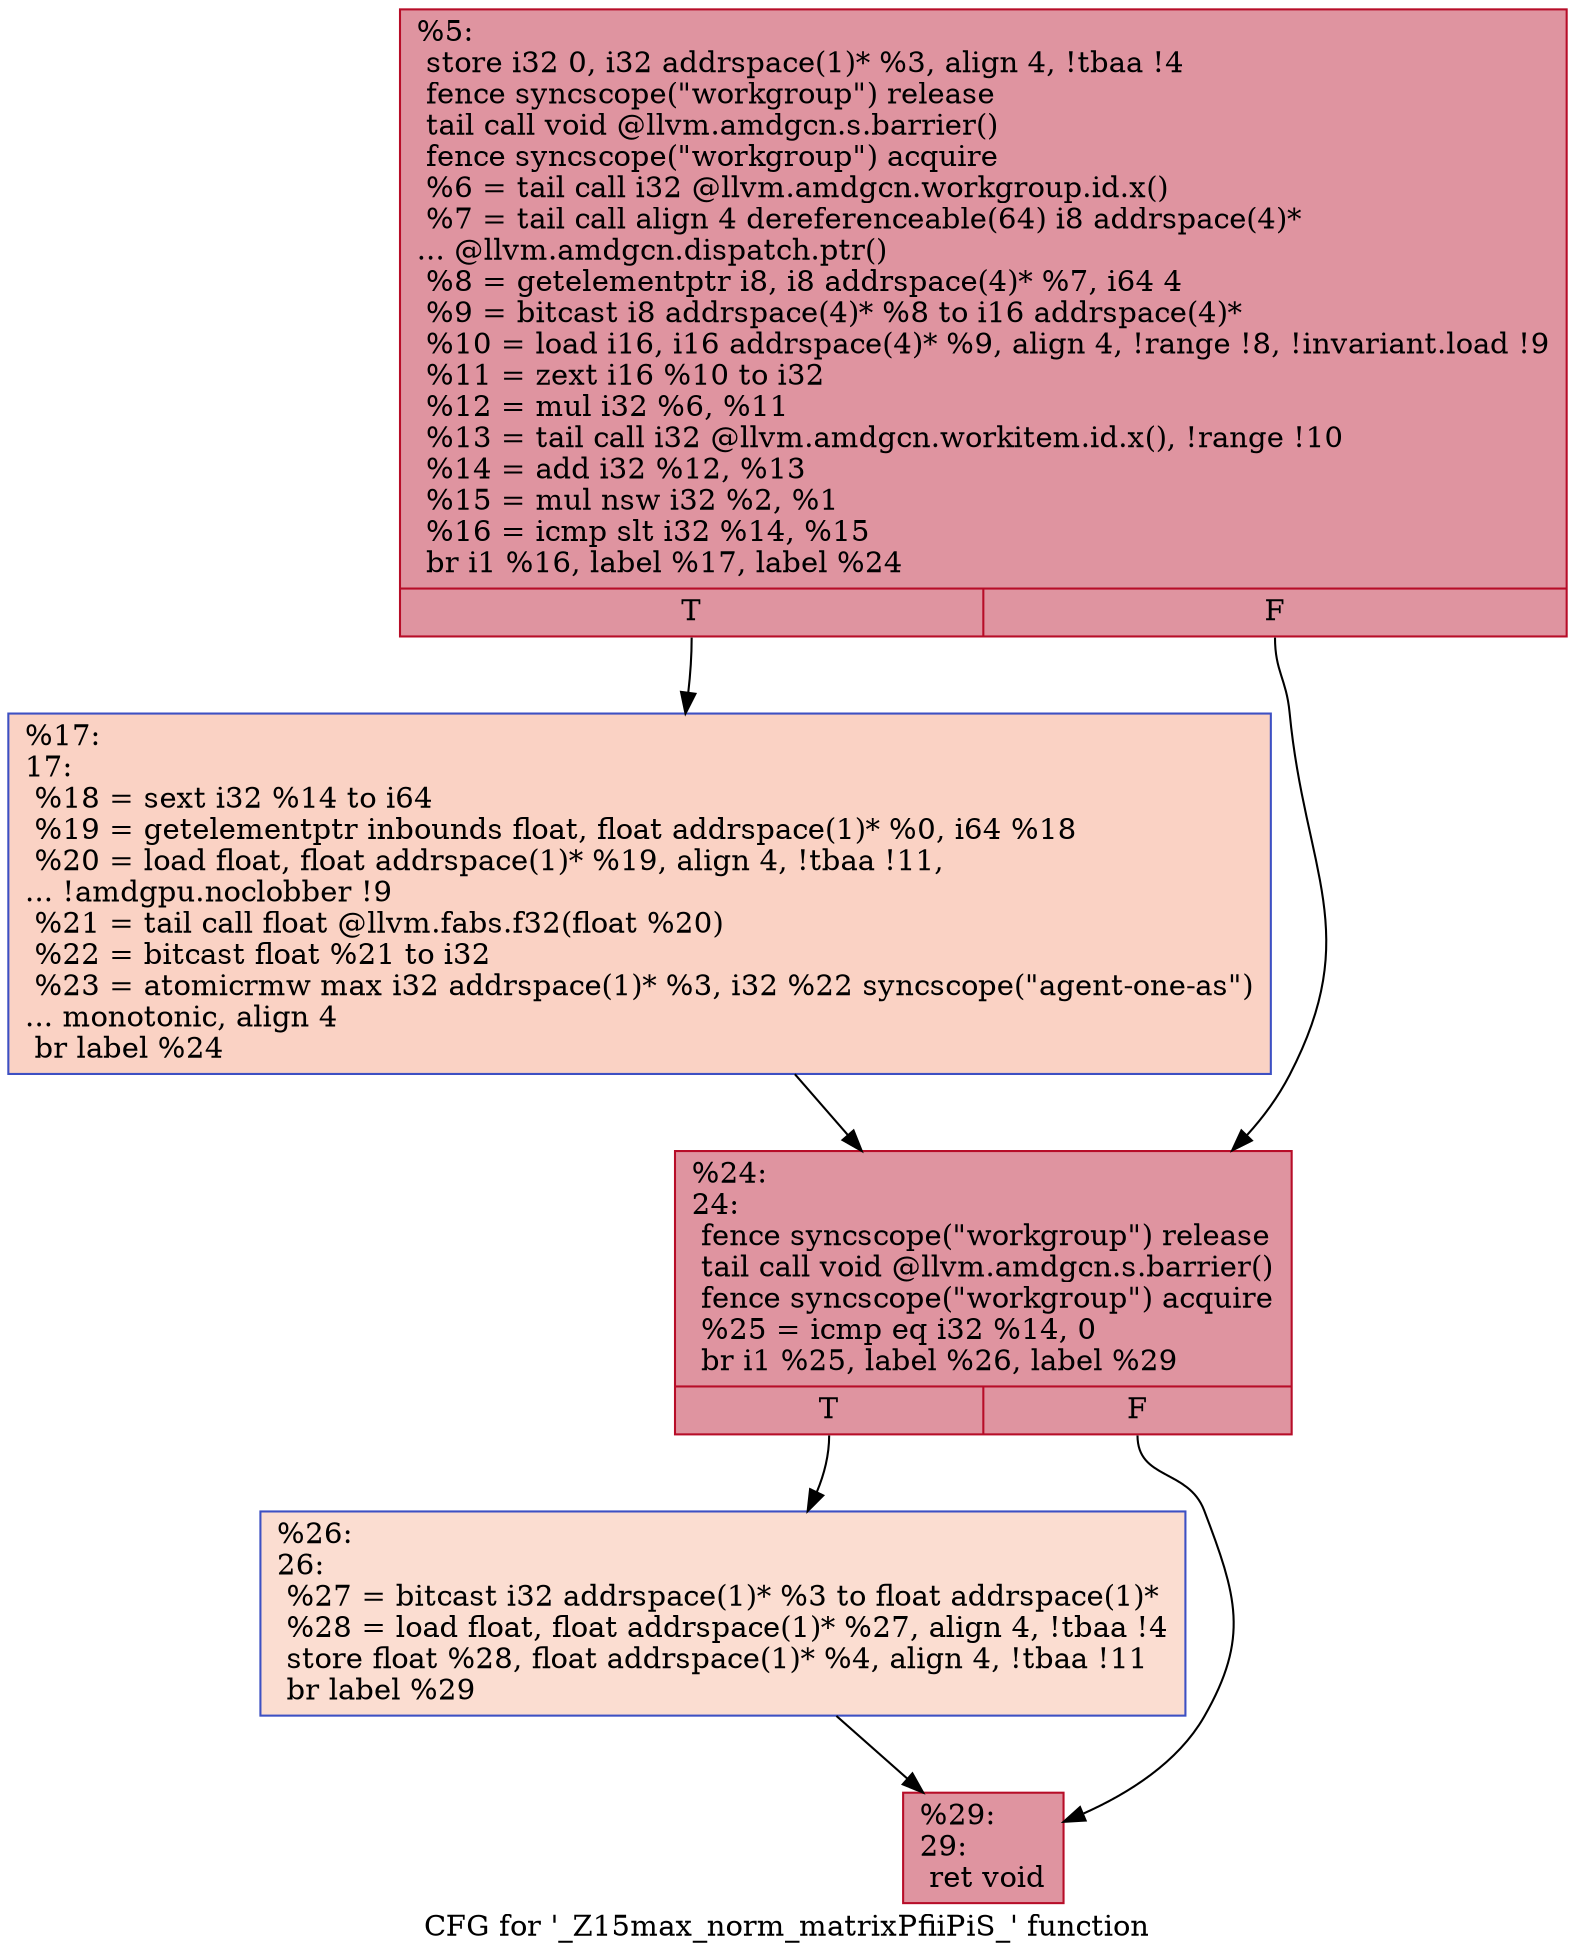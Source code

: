 digraph "CFG for '_Z15max_norm_matrixPfiiPiS_' function" {
	label="CFG for '_Z15max_norm_matrixPfiiPiS_' function";

	Node0x54445d0 [shape=record,color="#b70d28ff", style=filled, fillcolor="#b70d2870",label="{%5:\l  store i32 0, i32 addrspace(1)* %3, align 4, !tbaa !4\l  fence syncscope(\"workgroup\") release\l  tail call void @llvm.amdgcn.s.barrier()\l  fence syncscope(\"workgroup\") acquire\l  %6 = tail call i32 @llvm.amdgcn.workgroup.id.x()\l  %7 = tail call align 4 dereferenceable(64) i8 addrspace(4)*\l... @llvm.amdgcn.dispatch.ptr()\l  %8 = getelementptr i8, i8 addrspace(4)* %7, i64 4\l  %9 = bitcast i8 addrspace(4)* %8 to i16 addrspace(4)*\l  %10 = load i16, i16 addrspace(4)* %9, align 4, !range !8, !invariant.load !9\l  %11 = zext i16 %10 to i32\l  %12 = mul i32 %6, %11\l  %13 = tail call i32 @llvm.amdgcn.workitem.id.x(), !range !10\l  %14 = add i32 %12, %13\l  %15 = mul nsw i32 %2, %1\l  %16 = icmp slt i32 %14, %15\l  br i1 %16, label %17, label %24\l|{<s0>T|<s1>F}}"];
	Node0x54445d0:s0 -> Node0x5445f90;
	Node0x54445d0:s1 -> Node0x5446ae0;
	Node0x5445f90 [shape=record,color="#3d50c3ff", style=filled, fillcolor="#f4987a70",label="{%17:\l17:                                               \l  %18 = sext i32 %14 to i64\l  %19 = getelementptr inbounds float, float addrspace(1)* %0, i64 %18\l  %20 = load float, float addrspace(1)* %19, align 4, !tbaa !11,\l... !amdgpu.noclobber !9\l  %21 = tail call float @llvm.fabs.f32(float %20)\l  %22 = bitcast float %21 to i32\l  %23 = atomicrmw max i32 addrspace(1)* %3, i32 %22 syncscope(\"agent-one-as\")\l... monotonic, align 4\l  br label %24\l}"];
	Node0x5445f90 -> Node0x5446ae0;
	Node0x5446ae0 [shape=record,color="#b70d28ff", style=filled, fillcolor="#b70d2870",label="{%24:\l24:                                               \l  fence syncscope(\"workgroup\") release\l  tail call void @llvm.amdgcn.s.barrier()\l  fence syncscope(\"workgroup\") acquire\l  %25 = icmp eq i32 %14, 0\l  br i1 %25, label %26, label %29\l|{<s0>T|<s1>F}}"];
	Node0x5446ae0:s0 -> Node0x5447b30;
	Node0x5446ae0:s1 -> Node0x5447b80;
	Node0x5447b30 [shape=record,color="#3d50c3ff", style=filled, fillcolor="#f7b39670",label="{%26:\l26:                                               \l  %27 = bitcast i32 addrspace(1)* %3 to float addrspace(1)*\l  %28 = load float, float addrspace(1)* %27, align 4, !tbaa !4\l  store float %28, float addrspace(1)* %4, align 4, !tbaa !11\l  br label %29\l}"];
	Node0x5447b30 -> Node0x5447b80;
	Node0x5447b80 [shape=record,color="#b70d28ff", style=filled, fillcolor="#b70d2870",label="{%29:\l29:                                               \l  ret void\l}"];
}
